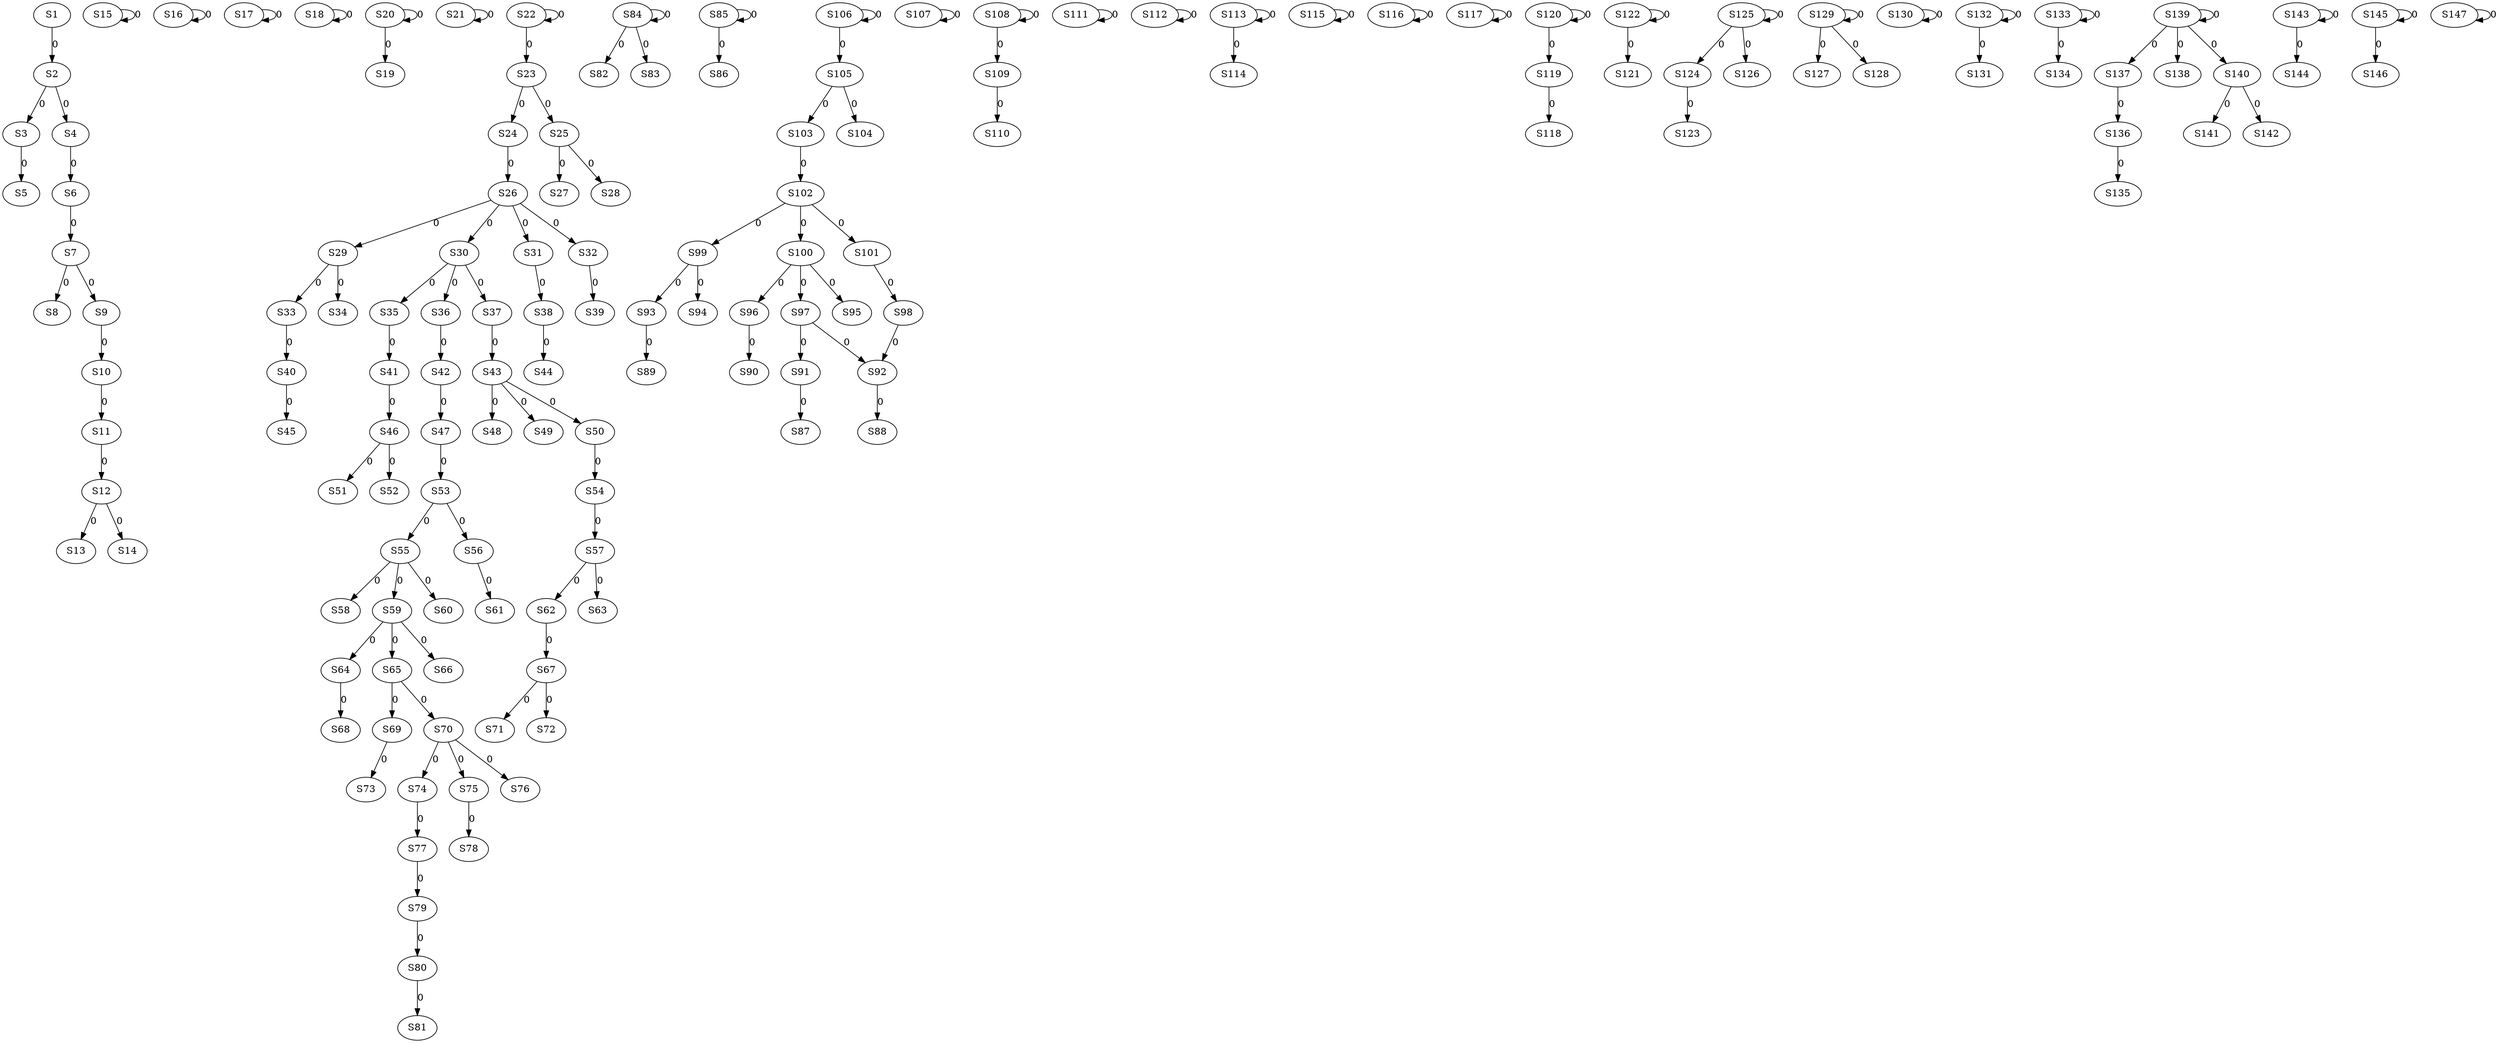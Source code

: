 strict digraph {
	S1 -> S2 [ label = 0 ];
	S2 -> S3 [ label = 0 ];
	S2 -> S4 [ label = 0 ];
	S3 -> S5 [ label = 0 ];
	S4 -> S6 [ label = 0 ];
	S6 -> S7 [ label = 0 ];
	S7 -> S8 [ label = 0 ];
	S7 -> S9 [ label = 0 ];
	S9 -> S10 [ label = 0 ];
	S10 -> S11 [ label = 0 ];
	S11 -> S12 [ label = 0 ];
	S12 -> S13 [ label = 0 ];
	S12 -> S14 [ label = 0 ];
	S15 -> S15 [ label = 0 ];
	S16 -> S16 [ label = 0 ];
	S17 -> S17 [ label = 0 ];
	S18 -> S18 [ label = 0 ];
	S20 -> S19 [ label = 0 ];
	S20 -> S20 [ label = 0 ];
	S21 -> S21 [ label = 0 ];
	S22 -> S22 [ label = 0 ];
	S22 -> S23 [ label = 0 ];
	S23 -> S24 [ label = 0 ];
	S23 -> S25 [ label = 0 ];
	S24 -> S26 [ label = 0 ];
	S25 -> S27 [ label = 0 ];
	S25 -> S28 [ label = 0 ];
	S26 -> S29 [ label = 0 ];
	S26 -> S30 [ label = 0 ];
	S26 -> S31 [ label = 0 ];
	S26 -> S32 [ label = 0 ];
	S29 -> S33 [ label = 0 ];
	S29 -> S34 [ label = 0 ];
	S30 -> S35 [ label = 0 ];
	S30 -> S36 [ label = 0 ];
	S30 -> S37 [ label = 0 ];
	S31 -> S38 [ label = 0 ];
	S32 -> S39 [ label = 0 ];
	S33 -> S40 [ label = 0 ];
	S35 -> S41 [ label = 0 ];
	S36 -> S42 [ label = 0 ];
	S37 -> S43 [ label = 0 ];
	S38 -> S44 [ label = 0 ];
	S40 -> S45 [ label = 0 ];
	S41 -> S46 [ label = 0 ];
	S42 -> S47 [ label = 0 ];
	S43 -> S48 [ label = 0 ];
	S43 -> S49 [ label = 0 ];
	S43 -> S50 [ label = 0 ];
	S46 -> S51 [ label = 0 ];
	S46 -> S52 [ label = 0 ];
	S47 -> S53 [ label = 0 ];
	S50 -> S54 [ label = 0 ];
	S53 -> S55 [ label = 0 ];
	S53 -> S56 [ label = 0 ];
	S54 -> S57 [ label = 0 ];
	S55 -> S58 [ label = 0 ];
	S55 -> S59 [ label = 0 ];
	S55 -> S60 [ label = 0 ];
	S56 -> S61 [ label = 0 ];
	S57 -> S62 [ label = 0 ];
	S57 -> S63 [ label = 0 ];
	S59 -> S64 [ label = 0 ];
	S59 -> S65 [ label = 0 ];
	S59 -> S66 [ label = 0 ];
	S62 -> S67 [ label = 0 ];
	S64 -> S68 [ label = 0 ];
	S65 -> S69 [ label = 0 ];
	S65 -> S70 [ label = 0 ];
	S67 -> S71 [ label = 0 ];
	S67 -> S72 [ label = 0 ];
	S69 -> S73 [ label = 0 ];
	S70 -> S74 [ label = 0 ];
	S70 -> S75 [ label = 0 ];
	S70 -> S76 [ label = 0 ];
	S74 -> S77 [ label = 0 ];
	S75 -> S78 [ label = 0 ];
	S77 -> S79 [ label = 0 ];
	S79 -> S80 [ label = 0 ];
	S80 -> S81 [ label = 0 ];
	S84 -> S82 [ label = 0 ];
	S84 -> S83 [ label = 0 ];
	S84 -> S84 [ label = 0 ];
	S85 -> S85 [ label = 0 ];
	S85 -> S86 [ label = 0 ];
	S91 -> S87 [ label = 0 ];
	S92 -> S88 [ label = 0 ];
	S93 -> S89 [ label = 0 ];
	S96 -> S90 [ label = 0 ];
	S97 -> S91 [ label = 0 ];
	S97 -> S92 [ label = 0 ];
	S99 -> S93 [ label = 0 ];
	S99 -> S94 [ label = 0 ];
	S100 -> S95 [ label = 0 ];
	S100 -> S96 [ label = 0 ];
	S100 -> S97 [ label = 0 ];
	S101 -> S98 [ label = 0 ];
	S102 -> S99 [ label = 0 ];
	S102 -> S100 [ label = 0 ];
	S102 -> S101 [ label = 0 ];
	S103 -> S102 [ label = 0 ];
	S105 -> S103 [ label = 0 ];
	S105 -> S104 [ label = 0 ];
	S106 -> S105 [ label = 0 ];
	S106 -> S106 [ label = 0 ];
	S107 -> S107 [ label = 0 ];
	S108 -> S108 [ label = 0 ];
	S108 -> S109 [ label = 0 ];
	S109 -> S110 [ label = 0 ];
	S111 -> S111 [ label = 0 ];
	S112 -> S112 [ label = 0 ];
	S113 -> S113 [ label = 0 ];
	S113 -> S114 [ label = 0 ];
	S115 -> S115 [ label = 0 ];
	S116 -> S116 [ label = 0 ];
	S117 -> S117 [ label = 0 ];
	S119 -> S118 [ label = 0 ];
	S120 -> S119 [ label = 0 ];
	S120 -> S120 [ label = 0 ];
	S122 -> S121 [ label = 0 ];
	S122 -> S122 [ label = 0 ];
	S124 -> S123 [ label = 0 ];
	S125 -> S124 [ label = 0 ];
	S125 -> S125 [ label = 0 ];
	S125 -> S126 [ label = 0 ];
	S129 -> S127 [ label = 0 ];
	S129 -> S128 [ label = 0 ];
	S129 -> S129 [ label = 0 ];
	S130 -> S130 [ label = 0 ];
	S132 -> S131 [ label = 0 ];
	S132 -> S132 [ label = 0 ];
	S133 -> S133 [ label = 0 ];
	S133 -> S134 [ label = 0 ];
	S136 -> S135 [ label = 0 ];
	S137 -> S136 [ label = 0 ];
	S139 -> S137 [ label = 0 ];
	S139 -> S138 [ label = 0 ];
	S139 -> S139 [ label = 0 ];
	S139 -> S140 [ label = 0 ];
	S140 -> S141 [ label = 0 ];
	S140 -> S142 [ label = 0 ];
	S143 -> S143 [ label = 0 ];
	S143 -> S144 [ label = 0 ];
	S145 -> S145 [ label = 0 ];
	S145 -> S146 [ label = 0 ];
	S147 -> S147 [ label = 0 ];
	S98 -> S92 [ label = 0 ];
}